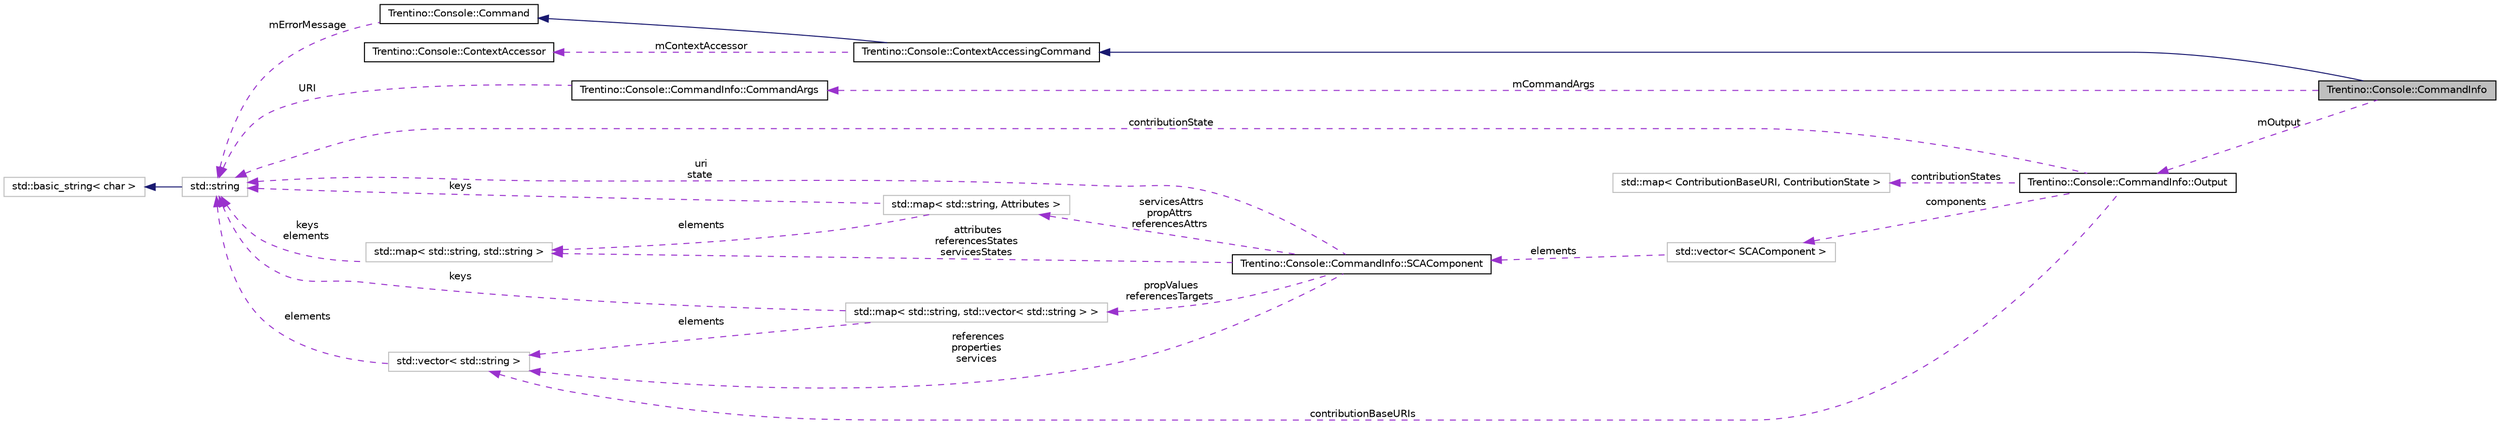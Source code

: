 digraph G
{
  edge [fontname="Helvetica",fontsize="10",labelfontname="Helvetica",labelfontsize="10"];
  node [fontname="Helvetica",fontsize="10",shape=record];
  rankdir="LR";
  Node1 [label="Trentino::Console::CommandInfo",height=0.2,width=0.4,color="black", fillcolor="grey75", style="filled" fontcolor="black"];
  Node2 -> Node1 [dir="back",color="midnightblue",fontsize="10",style="solid",fontname="Helvetica"];
  Node2 [label="Trentino::Console::ContextAccessingCommand",height=0.2,width=0.4,color="black", fillcolor="white", style="filled",URL="$class_trentino_1_1_console_1_1_context_accessing_command.html",tooltip="Base class for commands that need only non-modifying access to a context."];
  Node3 -> Node2 [dir="back",color="midnightblue",fontsize="10",style="solid",fontname="Helvetica"];
  Node3 [label="Trentino::Console::Command",height=0.2,width=0.4,color="black", fillcolor="white", style="filled",URL="$class_trentino_1_1_console_1_1_command.html",tooltip="A base abstract class for all the users commands."];
  Node4 -> Node3 [dir="back",color="darkorchid3",fontsize="10",style="dashed",label=" mErrorMessage" ,fontname="Helvetica"];
  Node4 [label="std::string",height=0.2,width=0.4,color="grey75", fillcolor="white", style="filled",tooltip="STL class."];
  Node5 -> Node4 [dir="back",color="midnightblue",fontsize="10",style="solid",fontname="Helvetica"];
  Node5 [label="std::basic_string\< char \>",height=0.2,width=0.4,color="grey75", fillcolor="white", style="filled",tooltip="STL class."];
  Node6 -> Node2 [dir="back",color="darkorchid3",fontsize="10",style="dashed",label=" mContextAccessor" ,fontname="Helvetica"];
  Node6 [label="Trentino::Console::ContextAccessor",height=0.2,width=0.4,color="black", fillcolor="white", style="filled",URL="$class_trentino_1_1_console_1_1_context_accessor.html",tooltip="Interface containing only the getter methods for a Context."];
  Node7 -> Node1 [dir="back",color="darkorchid3",fontsize="10",style="dashed",label=" mCommandArgs" ,fontname="Helvetica"];
  Node7 [label="Trentino::Console::CommandInfo::CommandArgs",height=0.2,width=0.4,color="black", fillcolor="white", style="filled",URL="$struct_trentino_1_1_console_1_1_command_info_1_1_command_args.html",tooltip="Data structure to store information about arguments passed to the command This structure is filled by..."];
  Node4 -> Node7 [dir="back",color="darkorchid3",fontsize="10",style="dashed",label=" URI" ,fontname="Helvetica"];
  Node8 -> Node1 [dir="back",color="darkorchid3",fontsize="10",style="dashed",label=" mOutput" ,fontname="Helvetica"];
  Node8 [label="Trentino::Console::CommandInfo::Output",height=0.2,width=0.4,color="black", fillcolor="white", style="filled",URL="$struct_trentino_1_1_console_1_1_command_info_1_1_output.html",tooltip="Represents the output of the CommandInfo command."];
  Node9 -> Node8 [dir="back",color="darkorchid3",fontsize="10",style="dashed",label=" contributionStates" ,fontname="Helvetica"];
  Node9 [label="std::map\< ContributionBaseURI, ContributionState \>",height=0.2,width=0.4,color="grey75", fillcolor="white", style="filled"];
  Node10 -> Node8 [dir="back",color="darkorchid3",fontsize="10",style="dashed",label=" components" ,fontname="Helvetica"];
  Node10 [label="std::vector\< SCAComponent \>",height=0.2,width=0.4,color="grey75", fillcolor="white", style="filled"];
  Node11 -> Node10 [dir="back",color="darkorchid3",fontsize="10",style="dashed",label=" elements" ,fontname="Helvetica"];
  Node11 [label="Trentino::Console::CommandInfo::SCAComponent",height=0.2,width=0.4,color="black", fillcolor="white", style="filled",URL="$struct_trentino_1_1_console_1_1_command_info_1_1_s_c_a_component.html",tooltip="This struct intended to store the SCDL information in string format for a single component. Later, after execution is completed, such a struct will be passed to an output visitor, which will parse it and send toward the final output."];
  Node12 -> Node11 [dir="back",color="darkorchid3",fontsize="10",style="dashed",label=" servicesAttrs\npropAttrs\nreferencesAttrs" ,fontname="Helvetica"];
  Node12 [label="std::map\< std::string, Attributes \>",height=0.2,width=0.4,color="grey75", fillcolor="white", style="filled"];
  Node13 -> Node12 [dir="back",color="darkorchid3",fontsize="10",style="dashed",label=" elements" ,fontname="Helvetica"];
  Node13 [label="std::map\< std::string, std::string \>",height=0.2,width=0.4,color="grey75", fillcolor="white", style="filled"];
  Node4 -> Node13 [dir="back",color="darkorchid3",fontsize="10",style="dashed",label=" keys\nelements" ,fontname="Helvetica"];
  Node4 -> Node12 [dir="back",color="darkorchid3",fontsize="10",style="dashed",label=" keys" ,fontname="Helvetica"];
  Node14 -> Node11 [dir="back",color="darkorchid3",fontsize="10",style="dashed",label=" propValues\nreferencesTargets" ,fontname="Helvetica"];
  Node14 [label="std::map\< std::string, std::vector\< std::string \> \>",height=0.2,width=0.4,color="grey75", fillcolor="white", style="filled"];
  Node4 -> Node14 [dir="back",color="darkorchid3",fontsize="10",style="dashed",label=" keys" ,fontname="Helvetica"];
  Node15 -> Node14 [dir="back",color="darkorchid3",fontsize="10",style="dashed",label=" elements" ,fontname="Helvetica"];
  Node15 [label="std::vector\< std::string \>",height=0.2,width=0.4,color="grey75", fillcolor="white", style="filled"];
  Node4 -> Node15 [dir="back",color="darkorchid3",fontsize="10",style="dashed",label=" elements" ,fontname="Helvetica"];
  Node13 -> Node11 [dir="back",color="darkorchid3",fontsize="10",style="dashed",label=" attributes\nreferencesStates\nservicesStates" ,fontname="Helvetica"];
  Node4 -> Node11 [dir="back",color="darkorchid3",fontsize="10",style="dashed",label=" uri\nstate" ,fontname="Helvetica"];
  Node15 -> Node11 [dir="back",color="darkorchid3",fontsize="10",style="dashed",label=" references\nproperties\nservices" ,fontname="Helvetica"];
  Node4 -> Node8 [dir="back",color="darkorchid3",fontsize="10",style="dashed",label=" contributionState" ,fontname="Helvetica"];
  Node15 -> Node8 [dir="back",color="darkorchid3",fontsize="10",style="dashed",label=" contributionBaseURIs" ,fontname="Helvetica"];
}
